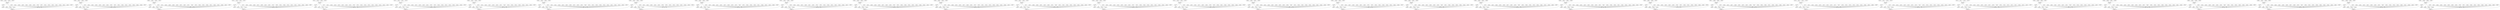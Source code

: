digraph {
	ID00002 -> ID00000 ;
	ID00001 -> ID00000 ;
	ID00006 -> ID00000 ;
	ID00005 -> ID00000 ;
	ID00004 -> ID00000 ;
	ID00003 -> ID00000 ;
	ID00009 -> ID00000 ;
	ID00008 -> ID00000 ;
	ID00007 -> ID00000 ;
	ID00012 -> ID00000 ;
	ID00013 -> ID00000 ;
	ID00010 -> ID00000 ;
	ID00011 -> ID00000 ;
	ID00016 -> ID00000 ;
	ID00017 -> ID00000 ;
	ID00014 -> ID00000 ;
	ID00015 -> ID00000 ;
	ID00020 -> ID00022 ;
	ID00021 -> ID00022 ;
	ID00018 -> ID00022 ;
	ID00019 -> ID00022 ;
	ID00022 -> ID00023 ;
	ID00022 -> ID00024 ;
	ID00022 -> ID00025 ;
	ID00022 -> ID00026 ;
	ID00023 -> ID00026 ;
	ID00022 -> ID00027 ;
	ID00022 -> ID00028 ;
	ID00000 -> ID00028 ;
	ID00024 -> ID00028 ;
	ID00025 -> ID00028 ;
	ID00026 -> ID00028 ;
	ID00027 -> ID00028 ;
	ID00043 -> ID00029 ;
	ID00034 -> ID00029 ;
	ID00044 -> ID00029 ;
	ID00035 -> ID00029 ;
	ID00045 -> ID00029 ;
	ID00032 -> ID00029 ;
	ID00046 -> ID00029 ;
	ID00033 -> ID00029 ;
	ID00030 -> ID00029 ;
	ID00031 -> ID00029 ;
	ID00040 -> ID00029 ;
	ID00041 -> ID00029 ;
	ID00042 -> ID00029 ;
	ID00038 -> ID00029 ;
	ID00039 -> ID00029 ;
	ID00036 -> ID00029 ;
	ID00037 -> ID00029 ;
	ID00050 -> ID00051 ;
	ID00047 -> ID00051 ;
	ID00048 -> ID00051 ;
	ID00049 -> ID00051 ;
	ID00051 -> ID00052 ;
	ID00051 -> ID00053 ;
	ID00051 -> ID00054 ;
	ID00052 -> ID00055 ;
	ID00051 -> ID00055 ;
	ID00051 -> ID00056 ;
	ID00053 -> ID00057 ;
	ID00051 -> ID00057 ;
	ID00029 -> ID00057 ;
	ID00056 -> ID00057 ;
	ID00055 -> ID00057 ;
	ID00054 -> ID00057 ;
	ID00070 -> ID00058 ;
	ID00071 -> ID00058 ;
	ID00060 -> ID00058 ;
	ID00069 -> ID00058 ;
	ID00059 -> ID00058 ;
	ID00062 -> ID00058 ;
	ID00078 -> ID00058 ;
	ID00061 -> ID00058 ;
	ID00077 -> ID00058 ;
	ID00064 -> ID00058 ;
	ID00076 -> ID00058 ;
	ID00063 -> ID00058 ;
	ID00075 -> ID00058 ;
	ID00066 -> ID00058 ;
	ID00074 -> ID00058 ;
	ID00065 -> ID00058 ;
	ID00073 -> ID00058 ;
	ID00068 -> ID00058 ;
	ID00072 -> ID00058 ;
	ID00067 -> ID00058 ;
	ID00080 -> ID00083 ;
	ID00081 -> ID00083 ;
	ID00082 -> ID00083 ;
	ID00079 -> ID00083 ;
	ID00083 -> ID00084 ;
	ID00083 -> ID00085 ;
	ID00083 -> ID00086 ;
	ID00084 -> ID00087 ;
	ID00083 -> ID00087 ;
	ID00083 -> ID00088 ;
	ID00058 -> ID00089 ;
	ID00088 -> ID00089 ;
	ID00087 -> ID00089 ;
	ID00083 -> ID00089 ;
	ID00086 -> ID00089 ;
	ID00085 -> ID00089 ;
	ID00109 -> ID00090 ;
	ID00094 -> ID00090 ;
	ID00108 -> ID00090 ;
	ID00095 -> ID00090 ;
	ID00107 -> ID00090 ;
	ID00096 -> ID00090 ;
	ID00106 -> ID00090 ;
	ID00097 -> ID00090 ;
	ID00105 -> ID00090 ;
	ID00098 -> ID00090 ;
	ID00104 -> ID00090 ;
	ID00099 -> ID00090 ;
	ID00103 -> ID00090 ;
	ID00102 -> ID00090 ;
	ID00101 -> ID00090 ;
	ID00100 -> ID00090 ;
	ID00091 -> ID00090 ;
	ID00093 -> ID00090 ;
	ID00092 -> ID00090 ;
	ID00113 -> ID00114 ;
	ID00110 -> ID00114 ;
	ID00112 -> ID00114 ;
	ID00111 -> ID00114 ;
	ID00114 -> ID00115 ;
	ID00114 -> ID00116 ;
	ID00114 -> ID00117 ;
	ID00114 -> ID00118 ;
	ID00115 -> ID00118 ;
	ID00114 -> ID00119 ;
	ID00114 -> ID00120 ;
	ID00116 -> ID00120 ;
	ID00118 -> ID00120 ;
	ID00117 -> ID00120 ;
	ID00119 -> ID00120 ;
	ID00090 -> ID00120 ;
	ID00137 -> ID00121 ;
	ID00127 -> ID00121 ;
	ID00138 -> ID00121 ;
	ID00126 -> ID00121 ;
	ID00135 -> ID00121 ;
	ID00125 -> ID00121 ;
	ID00136 -> ID00121 ;
	ID00124 -> ID00121 ;
	ID00139 -> ID00121 ;
	ID00129 -> ID00121 ;
	ID00128 -> ID00121 ;
	ID00130 -> ID00121 ;
	ID00140 -> ID00121 ;
	ID00123 -> ID00121 ;
	ID00133 -> ID00121 ;
	ID00122 -> ID00121 ;
	ID00134 -> ID00121 ;
	ID00131 -> ID00121 ;
	ID00132 -> ID00121 ;
	ID00141 -> ID00145 ;
	ID00142 -> ID00145 ;
	ID00143 -> ID00145 ;
	ID00144 -> ID00145 ;
	ID00145 -> ID00146 ;
	ID00145 -> ID00147 ;
	ID00145 -> ID00148 ;
	ID00146 -> ID00149 ;
	ID00145 -> ID00149 ;
	ID00145 -> ID00150 ;
	ID00147 -> ID00151 ;
	ID00148 -> ID00151 ;
	ID00149 -> ID00151 ;
	ID00121 -> ID00151 ;
	ID00150 -> ID00151 ;
	ID00145 -> ID00151 ;
	ID00168 -> ID00152 ;
	ID00159 -> ID00152 ;
	ID00169 -> ID00152 ;
	ID00157 -> ID00152 ;
	ID00158 -> ID00152 ;
	ID00155 -> ID00152 ;
	ID00164 -> ID00152 ;
	ID00156 -> ID00152 ;
	ID00165 -> ID00152 ;
	ID00166 -> ID00152 ;
	ID00153 -> ID00152 ;
	ID00167 -> ID00152 ;
	ID00154 -> ID00152 ;
	ID00160 -> ID00152 ;
	ID00161 -> ID00152 ;
	ID00162 -> ID00152 ;
	ID00163 -> ID00152 ;
	ID00173 -> ID00174 ;
	ID00172 -> ID00174 ;
	ID00171 -> ID00174 ;
	ID00170 -> ID00174 ;
	ID00174 -> ID00175 ;
	ID00174 -> ID00176 ;
	ID00174 -> ID00177 ;
	ID00174 -> ID00178 ;
	ID00175 -> ID00178 ;
	ID00174 -> ID00179 ;
	ID00174 -> ID00180 ;
	ID00178 -> ID00180 ;
	ID00177 -> ID00180 ;
	ID00176 -> ID00180 ;
	ID00179 -> ID00180 ;
	ID00152 -> ID00180 ;
	ID00183 -> ID00181 ;
	ID00182 -> ID00181 ;
	ID00185 -> ID00181 ;
	ID00197 -> ID00181 ;
	ID00184 -> ID00181 ;
	ID00196 -> ID00181 ;
	ID00187 -> ID00181 ;
	ID00195 -> ID00181 ;
	ID00186 -> ID00181 ;
	ID00189 -> ID00181 ;
	ID00194 -> ID00181 ;
	ID00188 -> ID00181 ;
	ID00193 -> ID00181 ;
	ID00191 -> ID00181 ;
	ID00192 -> ID00181 ;
	ID00190 -> ID00181 ;
	ID00199 -> ID00202 ;
	ID00201 -> ID00202 ;
	ID00198 -> ID00202 ;
	ID00200 -> ID00202 ;
	ID00202 -> ID00203 ;
	ID00202 -> ID00204 ;
	ID00202 -> ID00205 ;
	ID00203 -> ID00206 ;
	ID00202 -> ID00206 ;
	ID00202 -> ID00207 ;
	ID00204 -> ID00208 ;
	ID00202 -> ID00208 ;
	ID00207 -> ID00208 ;
	ID00205 -> ID00208 ;
	ID00206 -> ID00208 ;
	ID00181 -> ID00208 ;
	ID00222 -> ID00209 ;
	ID00221 -> ID00209 ;
	ID00211 -> ID00209 ;
	ID00220 -> ID00209 ;
	ID00210 -> ID00209 ;
	ID00231 -> ID00209 ;
	ID00230 -> ID00209 ;
	ID00217 -> ID00209 ;
	ID00229 -> ID00209 ;
	ID00216 -> ID00209 ;
	ID00228 -> ID00209 ;
	ID00219 -> ID00209 ;
	ID00227 -> ID00209 ;
	ID00218 -> ID00209 ;
	ID00226 -> ID00209 ;
	ID00213 -> ID00209 ;
	ID00225 -> ID00209 ;
	ID00212 -> ID00209 ;
	ID00224 -> ID00209 ;
	ID00215 -> ID00209 ;
	ID00223 -> ID00209 ;
	ID00214 -> ID00209 ;
	ID00233 -> ID00236 ;
	ID00232 -> ID00236 ;
	ID00235 -> ID00236 ;
	ID00234 -> ID00236 ;
	ID00236 -> ID00237 ;
	ID00236 -> ID00238 ;
	ID00236 -> ID00239 ;
	ID00237 -> ID00240 ;
	ID00236 -> ID00240 ;
	ID00236 -> ID00241 ;
	ID00240 -> ID00242 ;
	ID00209 -> ID00242 ;
	ID00241 -> ID00242 ;
	ID00236 -> ID00242 ;
	ID00239 -> ID00242 ;
	ID00238 -> ID00242 ;
	ID00250 -> ID00243 ;
	ID00251 -> ID00243 ;
	ID00254 -> ID00243 ;
	ID00255 -> ID00243 ;
	ID00252 -> ID00243 ;
	ID00253 -> ID00243 ;
	ID00258 -> ID00243 ;
	ID00256 -> ID00243 ;
	ID00257 -> ID00243 ;
	ID00244 -> ID00243 ;
	ID00248 -> ID00243 ;
	ID00247 -> ID00243 ;
	ID00246 -> ID00243 ;
	ID00245 -> ID00243 ;
	ID00249 -> ID00243 ;
	ID00260 -> ID00263 ;
	ID00261 -> ID00263 ;
	ID00262 -> ID00263 ;
	ID00259 -> ID00263 ;
	ID00263 -> ID00264 ;
	ID00263 -> ID00265 ;
	ID00263 -> ID00266 ;
	ID00263 -> ID00267 ;
	ID00264 -> ID00267 ;
	ID00263 -> ID00268 ;
	ID00263 -> ID00269 ;
	ID00243 -> ID00269 ;
	ID00265 -> ID00269 ;
	ID00266 -> ID00269 ;
	ID00267 -> ID00269 ;
	ID00268 -> ID00269 ;
	ID00285 -> ID00270 ;
	ID00276 -> ID00270 ;
	ID00286 -> ID00270 ;
	ID00277 -> ID00270 ;
	ID00287 -> ID00270 ;
	ID00274 -> ID00270 ;
	ID00288 -> ID00270 ;
	ID00275 -> ID00270 ;
	ID00272 -> ID00270 ;
	ID00281 -> ID00270 ;
	ID00273 -> ID00270 ;
	ID00282 -> ID00270 ;
	ID00283 -> ID00270 ;
	ID00284 -> ID00270 ;
	ID00271 -> ID00270 ;
	ID00289 -> ID00270 ;
	ID00278 -> ID00270 ;
	ID00279 -> ID00270 ;
	ID00290 -> ID00270 ;
	ID00280 -> ID00270 ;
	ID00291 -> ID00295 ;
	ID00294 -> ID00295 ;
	ID00293 -> ID00295 ;
	ID00292 -> ID00295 ;
	ID00295 -> ID00296 ;
	ID00295 -> ID00297 ;
	ID00295 -> ID00298 ;
	ID00295 -> ID00299 ;
	ID00296 -> ID00299 ;
	ID00295 -> ID00300 ;
	ID00270 -> ID00301 ;
	ID00295 -> ID00301 ;
	ID00299 -> ID00301 ;
	ID00298 -> ID00301 ;
	ID00300 -> ID00301 ;
	ID00297 -> ID00301 ;
	ID00309 -> ID00302 ;
	ID00308 -> ID00302 ;
	ID00319 -> ID00302 ;
	ID00310 -> ID00302 ;
	ID00306 -> ID00302 ;
	ID00311 -> ID00302 ;
	ID00307 -> ID00302 ;
	ID00312 -> ID00302 ;
	ID00304 -> ID00302 ;
	ID00313 -> ID00302 ;
	ID00305 -> ID00302 ;
	ID00314 -> ID00302 ;
	ID00315 -> ID00302 ;
	ID00316 -> ID00302 ;
	ID00303 -> ID00302 ;
	ID00317 -> ID00302 ;
	ID00318 -> ID00302 ;
	ID00320 -> ID00324 ;
	ID00321 -> ID00324 ;
	ID00322 -> ID00324 ;
	ID00323 -> ID00324 ;
	ID00324 -> ID00325 ;
	ID00324 -> ID00326 ;
	ID00324 -> ID00327 ;
	ID00324 -> ID00328 ;
	ID00325 -> ID00328 ;
	ID00324 -> ID00329 ;
	ID00324 -> ID00330 ;
	ID00328 -> ID00330 ;
	ID00302 -> ID00330 ;
	ID00329 -> ID00330 ;
	ID00326 -> ID00330 ;
	ID00327 -> ID00330 ;
	ID00338 -> ID00331 ;
	ID00337 -> ID00331 ;
	ID00349 -> ID00331 ;
	ID00348 -> ID00331 ;
	ID00339 -> ID00331 ;
	ID00347 -> ID00331 ;
	ID00334 -> ID00331 ;
	ID00346 -> ID00331 ;
	ID00333 -> ID00331 ;
	ID00345 -> ID00331 ;
	ID00336 -> ID00331 ;
	ID00335 -> ID00331 ;
	ID00344 -> ID00331 ;
	ID00343 -> ID00331 ;
	ID00342 -> ID00331 ;
	ID00350 -> ID00331 ;
	ID00332 -> ID00331 ;
	ID00341 -> ID00331 ;
	ID00340 -> ID00331 ;
	ID00352 -> ID00355 ;
	ID00351 -> ID00355 ;
	ID00354 -> ID00355 ;
	ID00353 -> ID00355 ;
	ID00355 -> ID00356 ;
	ID00355 -> ID00357 ;
	ID00355 -> ID00358 ;
	ID00356 -> ID00359 ;
	ID00355 -> ID00359 ;
	ID00355 -> ID00360 ;
	ID00355 -> ID00361 ;
	ID00358 -> ID00361 ;
	ID00357 -> ID00361 ;
	ID00359 -> ID00361 ;
	ID00360 -> ID00361 ;
	ID00331 -> ID00361 ;
	ID00369 -> ID00362 ;
	ID00379 -> ID00362 ;
	ID00368 -> ID00362 ;
	ID00378 -> ID00362 ;
	ID00367 -> ID00362 ;
	ID00377 -> ID00362 ;
	ID00366 -> ID00362 ;
	ID00381 -> ID00362 ;
	ID00372 -> ID00362 ;
	ID00380 -> ID00362 ;
	ID00371 -> ID00362 ;
	ID00370 -> ID00362 ;
	ID00376 -> ID00362 ;
	ID00365 -> ID00362 ;
	ID00364 -> ID00362 ;
	ID00375 -> ID00362 ;
	ID00363 -> ID00362 ;
	ID00374 -> ID00362 ;
	ID00373 -> ID00362 ;
	ID00383 -> ID00386 ;
	ID00382 -> ID00386 ;
	ID00385 -> ID00386 ;
	ID00384 -> ID00386 ;
	ID00386 -> ID00387 ;
	ID00386 -> ID00388 ;
	ID00386 -> ID00389 ;
	ID00387 -> ID00390 ;
	ID00386 -> ID00390 ;
	ID00386 -> ID00391 ;
	ID00389 -> ID00392 ;
	ID00390 -> ID00392 ;
	ID00388 -> ID00392 ;
	ID00391 -> ID00392 ;
	ID00362 -> ID00392 ;
	ID00386 -> ID00392 ;
	ID00411 -> ID00393 ;
	ID00410 -> ID00393 ;
	ID00399 -> ID00393 ;
	ID00398 -> ID00393 ;
	ID00397 -> ID00393 ;
	ID00400 -> ID00393 ;
	ID00396 -> ID00393 ;
	ID00401 -> ID00393 ;
	ID00395 -> ID00393 ;
	ID00402 -> ID00393 ;
	ID00407 -> ID00393 ;
	ID00394 -> ID00393 ;
	ID00403 -> ID00393 ;
	ID00408 -> ID00393 ;
	ID00404 -> ID00393 ;
	ID00409 -> ID00393 ;
	ID00405 -> ID00393 ;
	ID00406 -> ID00393 ;
	ID00415 -> ID00416 ;
	ID00414 -> ID00416 ;
	ID00413 -> ID00416 ;
	ID00412 -> ID00416 ;
	ID00416 -> ID00417 ;
	ID00416 -> ID00418 ;
	ID00416 -> ID00419 ;
	ID00417 -> ID00420 ;
	ID00416 -> ID00420 ;
	ID00416 -> ID00421 ;
	ID00416 -> ID00422 ;
	ID00421 -> ID00422 ;
	ID00420 -> ID00422 ;
	ID00393 -> ID00422 ;
	ID00418 -> ID00422 ;
	ID00419 -> ID00422 ;
	ID00428 -> ID00423 ;
	ID00433 -> ID00423 ;
	ID00427 -> ID00423 ;
	ID00432 -> ID00423 ;
	ID00426 -> ID00423 ;
	ID00435 -> ID00423 ;
	ID00425 -> ID00423 ;
	ID00434 -> ID00423 ;
	ID00437 -> ID00423 ;
	ID00424 -> ID00423 ;
	ID00436 -> ID00423 ;
	ID00439 -> ID00423 ;
	ID00438 -> ID00423 ;
	ID00442 -> ID00423 ;
	ID00441 -> ID00423 ;
	ID00440 -> ID00423 ;
	ID00431 -> ID00423 ;
	ID00430 -> ID00423 ;
	ID00429 -> ID00423 ;
	ID00446 -> ID00447 ;
	ID00445 -> ID00447 ;
	ID00444 -> ID00447 ;
	ID00443 -> ID00447 ;
	ID00447 -> ID00448 ;
	ID00447 -> ID00449 ;
	ID00447 -> ID00450 ;
	ID00448 -> ID00451 ;
	ID00447 -> ID00451 ;
	ID00447 -> ID00452 ;
	ID00450 -> ID00453 ;
	ID00451 -> ID00453 ;
	ID00452 -> ID00453 ;
	ID00449 -> ID00453 ;
	ID00423 -> ID00453 ;
	ID00447 -> ID00453 ;
	ID00463 -> ID00454 ;
	ID00464 -> ID00454 ;
	ID00470 -> ID00454 ;
	ID00461 -> ID00454 ;
	ID00471 -> ID00454 ;
	ID00462 -> ID00454 ;
	ID00460 -> ID00454 ;
	ID00458 -> ID00454 ;
	ID00459 -> ID00454 ;
	ID00469 -> ID00454 ;
	ID00467 -> ID00454 ;
	ID00468 -> ID00454 ;
	ID00455 -> ID00454 ;
	ID00456 -> ID00454 ;
	ID00465 -> ID00454 ;
	ID00457 -> ID00454 ;
	ID00466 -> ID00454 ;
	ID00472 -> ID00476 ;
	ID00473 -> ID00476 ;
	ID00474 -> ID00476 ;
	ID00475 -> ID00476 ;
	ID00476 -> ID00477 ;
	ID00476 -> ID00478 ;
	ID00476 -> ID00479 ;
	ID00476 -> ID00480 ;
	ID00477 -> ID00480 ;
	ID00476 -> ID00481 ;
	ID00481 -> ID00482 ;
	ID00480 -> ID00482 ;
	ID00476 -> ID00482 ;
	ID00478 -> ID00482 ;
	ID00479 -> ID00482 ;
	ID00454 -> ID00482 ;
	ID00485 -> ID00483 ;
	ID00486 -> ID00483 ;
	ID00484 -> ID00483 ;
	ID00489 -> ID00483 ;
	ID00487 -> ID00483 ;
	ID00488 -> ID00483 ;
	ID00502 -> ID00483 ;
	ID00493 -> ID00483 ;
	ID00503 -> ID00483 ;
	ID00492 -> ID00483 ;
	ID00491 -> ID00483 ;
	ID00490 -> ID00483 ;
	ID00497 -> ID00483 ;
	ID00496 -> ID00483 ;
	ID00500 -> ID00483 ;
	ID00495 -> ID00483 ;
	ID00501 -> ID00483 ;
	ID00494 -> ID00483 ;
	ID00499 -> ID00483 ;
	ID00498 -> ID00483 ;
	ID00504 -> ID00508 ;
	ID00505 -> ID00508 ;
	ID00507 -> ID00508 ;
	ID00506 -> ID00508 ;
	ID00508 -> ID00509 ;
	ID00508 -> ID00510 ;
	ID00508 -> ID00511 ;
	ID00509 -> ID00512 ;
	ID00508 -> ID00512 ;
	ID00508 -> ID00513 ;
	ID00511 -> ID00514 ;
	ID00512 -> ID00514 ;
	ID00510 -> ID00514 ;
	ID00513 -> ID00514 ;
	ID00483 -> ID00514 ;
	ID00508 -> ID00514 ;
	ID00530 -> ID00515 ;
	ID00518 -> ID00515 ;
	ID00517 -> ID00515 ;
	ID00519 -> ID00515 ;
	ID00532 -> ID00515 ;
	ID00531 -> ID00515 ;
	ID00520 -> ID00515 ;
	ID00521 -> ID00515 ;
	ID00522 -> ID00515 ;
	ID00523 -> ID00515 ;
	ID00524 -> ID00515 ;
	ID00528 -> ID00515 ;
	ID00529 -> ID00515 ;
	ID00516 -> ID00515 ;
	ID00525 -> ID00515 ;
	ID00526 -> ID00515 ;
	ID00527 -> ID00515 ;
	ID00536 -> ID00537 ;
	ID00535 -> ID00537 ;
	ID00534 -> ID00537 ;
	ID00533 -> ID00537 ;
	ID00537 -> ID00538 ;
	ID00537 -> ID00539 ;
	ID00537 -> ID00540 ;
	ID00538 -> ID00541 ;
	ID00537 -> ID00541 ;
	ID00537 -> ID00542 ;
	ID00541 -> ID00543 ;
	ID00540 -> ID00543 ;
	ID00515 -> ID00543 ;
	ID00539 -> ID00543 ;
	ID00537 -> ID00543 ;
	ID00542 -> ID00543 ;
	ID00550 -> ID00544 ;
	ID00552 -> ID00544 ;
	ID00560 -> ID00544 ;
	ID00551 -> ID00544 ;
	ID00549 -> ID00544 ;
	ID00554 -> ID00544 ;
	ID00548 -> ID00544 ;
	ID00553 -> ID00544 ;
	ID00547 -> ID00544 ;
	ID00556 -> ID00544 ;
	ID00546 -> ID00544 ;
	ID00555 -> ID00544 ;
	ID00558 -> ID00544 ;
	ID00545 -> ID00544 ;
	ID00557 -> ID00544 ;
	ID00559 -> ID00544 ;
	ID00563 -> ID00565 ;
	ID00562 -> ID00565 ;
	ID00561 -> ID00565 ;
	ID00564 -> ID00565 ;
	ID00565 -> ID00566 ;
	ID00565 -> ID00567 ;
	ID00565 -> ID00568 ;
	ID00566 -> ID00569 ;
	ID00565 -> ID00569 ;
	ID00565 -> ID00570 ;
	ID00567 -> ID00571 ;
	ID00565 -> ID00571 ;
	ID00544 -> ID00571 ;
	ID00569 -> ID00571 ;
	ID00570 -> ID00571 ;
	ID00568 -> ID00571 ;
	ID00579 -> ID00572 ;
	ID00588 -> ID00572 ;
	ID00575 -> ID00572 ;
	ID00589 -> ID00572 ;
	ID00576 -> ID00572 ;
	ID00586 -> ID00572 ;
	ID00577 -> ID00572 ;
	ID00587 -> ID00572 ;
	ID00578 -> ID00572 ;
	ID00584 -> ID00572 ;
	ID00590 -> ID00572 ;
	ID00585 -> ID00572 ;
	ID00591 -> ID00572 ;
	ID00573 -> ID00572 ;
	ID00582 -> ID00572 ;
	ID00592 -> ID00572 ;
	ID00574 -> ID00572 ;
	ID00583 -> ID00572 ;
	ID00580 -> ID00572 ;
	ID00581 -> ID00572 ;
	ID00593 -> ID00597 ;
	ID00594 -> ID00597 ;
	ID00595 -> ID00597 ;
	ID00596 -> ID00597 ;
	ID00597 -> ID00598 ;
	ID00597 -> ID00599 ;
	ID00597 -> ID00600 ;
	ID00597 -> ID00601 ;
	ID00598 -> ID00601 ;
	ID00597 -> ID00602 ;
	ID00597 -> ID00603 ;
	ID00600 -> ID00603 ;
	ID00599 -> ID00603 ;
	ID00602 -> ID00603 ;
	ID00601 -> ID00603 ;
	ID00572 -> ID00603 ;
	ID00623 -> ID00604 ;
	ID00614 -> ID00604 ;
	ID00624 -> ID00604 ;
	ID00615 -> ID00604 ;
	ID00612 -> ID00604 ;
	ID00613 -> ID00604 ;
	ID00610 -> ID00604 ;
	ID00620 -> ID00604 ;
	ID00611 -> ID00604 ;
	ID00621 -> ID00604 ;
	ID00622 -> ID00604 ;
	ID00609 -> ID00604 ;
	ID00608 -> ID00604 ;
	ID00617 -> ID00604 ;
	ID00607 -> ID00604 ;
	ID00616 -> ID00604 ;
	ID00619 -> ID00604 ;
	ID00606 -> ID00604 ;
	ID00618 -> ID00604 ;
	ID00605 -> ID00604 ;
	ID00628 -> ID00629 ;
	ID00627 -> ID00629 ;
	ID00625 -> ID00629 ;
	ID00626 -> ID00629 ;
	ID00629 -> ID00630 ;
	ID00629 -> ID00631 ;
	ID00629 -> ID00632 ;
	ID00629 -> ID00633 ;
	ID00630 -> ID00633 ;
	ID00629 -> ID00634 ;
	ID00629 -> ID00635 ;
	ID00604 -> ID00635 ;
	ID00632 -> ID00635 ;
	ID00633 -> ID00635 ;
	ID00631 -> ID00635 ;
	ID00634 -> ID00635 ;
	ID00640 -> ID00636 ;
	ID00641 -> ID00636 ;
	ID00642 -> ID00636 ;
	ID00643 -> ID00636 ;
	ID00644 -> ID00636 ;
	ID00645 -> ID00636 ;
	ID00649 -> ID00636 ;
	ID00637 -> ID00636 ;
	ID00646 -> ID00636 ;
	ID00647 -> ID00636 ;
	ID00648 -> ID00636 ;
	ID00639 -> ID00636 ;
	ID00638 -> ID00636 ;
	ID00651 -> ID00636 ;
	ID00650 -> ID00636 ;
	ID00653 -> ID00656 ;
	ID00652 -> ID00656 ;
	ID00655 -> ID00656 ;
	ID00654 -> ID00656 ;
	ID00656 -> ID00657 ;
	ID00656 -> ID00658 ;
	ID00656 -> ID00659 ;
	ID00657 -> ID00660 ;
	ID00656 -> ID00660 ;
	ID00656 -> ID00661 ;
	ID00656 -> ID00662 ;
	ID00659 -> ID00662 ;
	ID00658 -> ID00662 ;
	ID00661 -> ID00662 ;
	ID00660 -> ID00662 ;
	ID00636 -> ID00662 ;
	ID00675 -> ID00663 ;
	ID00669 -> ID00663 ;
	ID00674 -> ID00663 ;
	ID00677 -> ID00663 ;
	ID00668 -> ID00663 ;
	ID00667 -> ID00663 ;
	ID00676 -> ID00663 ;
	ID00679 -> ID00663 ;
	ID00666 -> ID00663 ;
	ID00678 -> ID00663 ;
	ID00665 -> ID00663 ;
	ID00664 -> ID00663 ;
	ID00680 -> ID00663 ;
	ID00671 -> ID00663 ;
	ID00683 -> ID00663 ;
	ID00670 -> ID00663 ;
	ID00682 -> ID00663 ;
	ID00673 -> ID00663 ;
	ID00681 -> ID00663 ;
	ID00672 -> ID00663 ;
	ID00687 -> ID00688 ;
	ID00686 -> ID00688 ;
	ID00685 -> ID00688 ;
	ID00684 -> ID00688 ;
	ID00688 -> ID00689 ;
	ID00688 -> ID00690 ;
	ID00688 -> ID00691 ;
	ID00688 -> ID00692 ;
	ID00689 -> ID00692 ;
	ID00688 -> ID00693 ;
	ID00692 -> ID00694 ;
	ID00688 -> ID00694 ;
	ID00693 -> ID00694 ;
	ID00690 -> ID00694 ;
	ID00691 -> ID00694 ;
	ID00663 -> ID00694 ;
	ID00710 -> ID00695 ;
	ID00701 -> ID00695 ;
	ID00700 -> ID00695 ;
	ID00703 -> ID00695 ;
	ID00702 -> ID00695 ;
	ID00714 -> ID00695 ;
	ID00713 -> ID00695 ;
	ID00712 -> ID00695 ;
	ID00711 -> ID00695 ;
	ID00715 -> ID00695 ;
	ID00706 -> ID00695 ;
	ID00707 -> ID00695 ;
	ID00704 -> ID00695 ;
	ID00705 -> ID00695 ;
	ID00708 -> ID00695 ;
	ID00709 -> ID00695 ;
	ID00696 -> ID00695 ;
	ID00697 -> ID00695 ;
	ID00698 -> ID00695 ;
	ID00699 -> ID00695 ;
	ID00716 -> ID00720 ;
	ID00717 -> ID00720 ;
	ID00718 -> ID00720 ;
	ID00719 -> ID00720 ;
	ID00720 -> ID00721 ;
	ID00720 -> ID00722 ;
	ID00720 -> ID00723 ;
	ID00721 -> ID00724 ;
	ID00720 -> ID00724 ;
	ID00720 -> ID00725 ;
	ID00695 -> ID00726 ;
	ID00720 -> ID00726 ;
	ID00723 -> ID00726 ;
	ID00722 -> ID00726 ;
	ID00725 -> ID00726 ;
	ID00724 -> ID00726 ;
	ID00744 -> ID00727 ;
	ID00735 -> ID00727 ;
	ID00745 -> ID00727 ;
	ID00736 -> ID00727 ;
	ID00733 -> ID00727 ;
	ID00734 -> ID00727 ;
	ID00731 -> ID00727 ;
	ID00740 -> ID00727 ;
	ID00741 -> ID00727 ;
	ID00732 -> ID00727 ;
	ID00742 -> ID00727 ;
	ID00743 -> ID00727 ;
	ID00730 -> ID00727 ;
	ID00729 -> ID00727 ;
	ID00738 -> ID00727 ;
	ID00728 -> ID00727 ;
	ID00737 -> ID00727 ;
	ID00739 -> ID00727 ;
	ID00746 -> ID00750 ;
	ID00747 -> ID00750 ;
	ID00749 -> ID00750 ;
	ID00748 -> ID00750 ;
	ID00750 -> ID00751 ;
	ID00750 -> ID00752 ;
	ID00750 -> ID00753 ;
	ID00751 -> ID00754 ;
	ID00750 -> ID00754 ;
	ID00750 -> ID00755 ;
	ID00753 -> ID00756 ;
	ID00754 -> ID00756 ;
	ID00752 -> ID00756 ;
	ID00755 -> ID00756 ;
	ID00750 -> ID00756 ;
	ID00727 -> ID00756 ;
	ID00762 -> ID00757 ;
	ID00763 -> ID00757 ;
	ID00764 -> ID00757 ;
	ID00765 -> ID00757 ;
	ID00766 -> ID00757 ;
	ID00758 -> ID00757 ;
	ID00767 -> ID00757 ;
	ID00768 -> ID00757 ;
	ID00769 -> ID00757 ;
	ID00760 -> ID00757 ;
	ID00761 -> ID00757 ;
	ID00770 -> ID00757 ;
	ID00772 -> ID00757 ;
	ID00771 -> ID00757 ;
	ID00759 -> ID00757 ;
	ID00774 -> ID00757 ;
	ID00773 -> ID00757 ;
	ID00775 -> ID00757 ;
	ID00778 -> ID00780 ;
	ID00777 -> ID00780 ;
	ID00779 -> ID00780 ;
	ID00776 -> ID00780 ;
	ID00780 -> ID00781 ;
	ID00780 -> ID00782 ;
	ID00780 -> ID00783 ;
	ID00781 -> ID00784 ;
	ID00780 -> ID00784 ;
	ID00780 -> ID00785 ;
	ID00783 -> ID00786 ;
	ID00782 -> ID00786 ;
	ID00780 -> ID00786 ;
	ID00757 -> ID00786 ;
	ID00785 -> ID00786 ;
	ID00784 -> ID00786 ;
	ID00803 -> ID00787 ;
	ID00800 -> ID00787 ;
	ID00802 -> ID00787 ;
	ID00801 -> ID00787 ;
	ID00790 -> ID00787 ;
	ID00792 -> ID00787 ;
	ID00791 -> ID00787 ;
	ID00794 -> ID00787 ;
	ID00793 -> ID00787 ;
	ID00796 -> ID00787 ;
	ID00795 -> ID00787 ;
	ID00789 -> ID00787 ;
	ID00798 -> ID00787 ;
	ID00788 -> ID00787 ;
	ID00797 -> ID00787 ;
	ID00799 -> ID00787 ;
	ID00804 -> ID00808 ;
	ID00806 -> ID00808 ;
	ID00805 -> ID00808 ;
	ID00807 -> ID00808 ;
	ID00808 -> ID00809 ;
	ID00808 -> ID00810 ;
	ID00808 -> ID00811 ;
	ID00808 -> ID00812 ;
	ID00809 -> ID00812 ;
	ID00808 -> ID00813 ;
	ID00808 -> ID00814 ;
	ID00810 -> ID00814 ;
	ID00787 -> ID00814 ;
	ID00811 -> ID00814 ;
	ID00812 -> ID00814 ;
	ID00813 -> ID00814 ;
	ID00817 -> ID00815 ;
	ID00829 -> ID00815 ;
	ID00816 -> ID00815 ;
	ID00826 -> ID00815 ;
	ID00825 -> ID00815 ;
	ID00819 -> ID00815 ;
	ID00828 -> ID00815 ;
	ID00818 -> ID00815 ;
	ID00827 -> ID00815 ;
	ID00832 -> ID00815 ;
	ID00833 -> ID00815 ;
	ID00820 -> ID00815 ;
	ID00834 -> ID00815 ;
	ID00835 -> ID00815 ;
	ID00823 -> ID00815 ;
	ID00824 -> ID00815 ;
	ID00830 -> ID00815 ;
	ID00821 -> ID00815 ;
	ID00831 -> ID00815 ;
	ID00822 -> ID00815 ;
	ID00839 -> ID00840 ;
	ID00838 -> ID00840 ;
	ID00837 -> ID00840 ;
	ID00836 -> ID00840 ;
	ID00840 -> ID00841 ;
	ID00840 -> ID00842 ;
	ID00840 -> ID00843 ;
	ID00841 -> ID00844 ;
	ID00840 -> ID00844 ;
	ID00840 -> ID00845 ;
	ID00815 -> ID00846 ;
	ID00845 -> ID00846 ;
	ID00843 -> ID00846 ;
	ID00844 -> ID00846 ;
	ID00842 -> ID00846 ;
	ID00840 -> ID00846 ;
	ID00848 -> ID00847 ;
	ID00849 -> ID00847 ;
	ID00858 -> ID00847 ;
	ID00859 -> ID00847 ;
	ID00851 -> ID00847 ;
	ID00863 -> ID00847 ;
	ID00850 -> ID00847 ;
	ID00862 -> ID00847 ;
	ID00853 -> ID00847 ;
	ID00861 -> ID00847 ;
	ID00852 -> ID00847 ;
	ID00855 -> ID00847 ;
	ID00854 -> ID00847 ;
	ID00857 -> ID00847 ;
	ID00856 -> ID00847 ;
	ID00860 -> ID00847 ;
	ID00864 -> ID00868 ;
	ID00867 -> ID00868 ;
	ID00866 -> ID00868 ;
	ID00865 -> ID00868 ;
	ID00868 -> ID00869 ;
	ID00868 -> ID00870 ;
	ID00868 -> ID00871 ;
	ID00868 -> ID00872 ;
	ID00869 -> ID00872 ;
	ID00868 -> ID00873 ;
	ID00873 -> ID00874 ;
	ID00868 -> ID00874 ;
	ID00872 -> ID00874 ;
	ID00847 -> ID00874 ;
	ID00871 -> ID00874 ;
	ID00870 -> ID00874 ;
	ID00892 -> ID00875 ;
	ID00893 -> ID00875 ;
	ID00890 -> ID00875 ;
	ID00891 -> ID00875 ;
	ID00894 -> ID00875 ;
	ID00895 -> ID00875 ;
	ID00877 -> ID00875 ;
	ID00889 -> ID00875 ;
	ID00876 -> ID00875 ;
	ID00879 -> ID00875 ;
	ID00888 -> ID00875 ;
	ID00878 -> ID00875 ;
	ID00887 -> ID00875 ;
	ID00886 -> ID00875 ;
	ID00885 -> ID00875 ;
	ID00884 -> ID00875 ;
	ID00883 -> ID00875 ;
	ID00882 -> ID00875 ;
	ID00881 -> ID00875 ;
	ID00880 -> ID00875 ;
	ID00896 -> ID00900 ;
	ID00897 -> ID00900 ;
	ID00898 -> ID00900 ;
	ID00899 -> ID00900 ;
	ID00900 -> ID00901 ;
	ID00900 -> ID00902 ;
	ID00900 -> ID00903 ;
	ID00901 -> ID00904 ;
	ID00900 -> ID00904 ;
	ID00900 -> ID00905 ;
	ID00904 -> ID00906 ;
	ID00905 -> ID00906 ;
	ID00902 -> ID00906 ;
	ID00903 -> ID00906 ;
	ID00875 -> ID00906 ;
	ID00900 -> ID00906 ;
	ID00925 -> ID00907 ;
	ID00924 -> ID00907 ;
	ID00921 -> ID00907 ;
	ID00912 -> ID00907 ;
	ID00911 -> ID00907 ;
	ID00920 -> ID00907 ;
	ID00923 -> ID00907 ;
	ID00910 -> ID00907 ;
	ID00922 -> ID00907 ;
	ID00913 -> ID00907 ;
	ID00914 -> ID00907 ;
	ID00915 -> ID00907 ;
	ID00916 -> ID00907 ;
	ID00908 -> ID00907 ;
	ID00917 -> ID00907 ;
	ID00909 -> ID00907 ;
	ID00918 -> ID00907 ;
	ID00919 -> ID00907 ;
	ID00927 -> ID00930 ;
	ID00926 -> ID00930 ;
	ID00929 -> ID00930 ;
	ID00928 -> ID00930 ;
	ID00930 -> ID00931 ;
	ID00930 -> ID00932 ;
	ID00930 -> ID00933 ;
	ID00930 -> ID00934 ;
	ID00931 -> ID00934 ;
	ID00930 -> ID00935 ;
	ID00930 -> ID00936 ;
	ID00932 -> ID00936 ;
	ID00933 -> ID00936 ;
	ID00934 -> ID00936 ;
	ID00907 -> ID00936 ;
	ID00935 -> ID00936 ;
	ID00938 -> ID00937 ;
	ID00947 -> ID00937 ;
	ID00946 -> ID00937 ;
	ID00949 -> ID00937 ;
	ID00939 -> ID00937 ;
	ID00948 -> ID00937 ;
	ID00953 -> ID00937 ;
	ID00940 -> ID00937 ;
	ID00954 -> ID00937 ;
	ID00941 -> ID00937 ;
	ID00955 -> ID00937 ;
	ID00956 -> ID00937 ;
	ID00944 -> ID00937 ;
	ID00945 -> ID00937 ;
	ID00950 -> ID00937 ;
	ID00951 -> ID00937 ;
	ID00942 -> ID00937 ;
	ID00952 -> ID00937 ;
	ID00943 -> ID00937 ;
	ID00960 -> ID00961 ;
	ID00959 -> ID00961 ;
	ID00958 -> ID00961 ;
	ID00957 -> ID00961 ;
	ID00961 -> ID00962 ;
	ID00961 -> ID00963 ;
	ID00961 -> ID00964 ;
	ID00962 -> ID00965 ;
	ID00961 -> ID00965 ;
	ID00961 -> ID00966 ;
	ID00966 -> ID00967 ;
	ID00964 -> ID00967 ;
	ID00965 -> ID00967 ;
	ID00963 -> ID00967 ;
	ID00961 -> ID00967 ;
	ID00937 -> ID00967 ;
}
